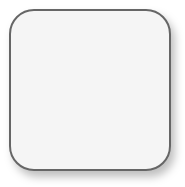 <mxfile version="23.1.1" type="device">
  <diagram name="Page-1" id="90a13364-a465-7bf4-72fc-28e22215d7a0">
    <mxGraphModel dx="1434" dy="818" grid="1" gridSize="10" guides="1" tooltips="1" connect="1" arrows="1" fold="1" page="1" pageScale="1.5" pageWidth="1169" pageHeight="826" background="none" math="0" shadow="0">
      <root>
        <mxCell id="0" style=";html=1;" />
        <mxCell id="1" style=";html=1;" parent="0" />
        <mxCell id="7lzgN48J8JWlePadu-Ol-1" value="" style="whiteSpace=wrap;html=1;aspect=fixed;fillColor=#f5f5f5;fontColor=#333333;strokeColor=#666666;shadow=1;glass=0;rounded=1;" vertex="1" parent="1">
          <mxGeometry x="340" y="560" width="80" height="80" as="geometry" />
        </mxCell>
      </root>
    </mxGraphModel>
  </diagram>
</mxfile>
